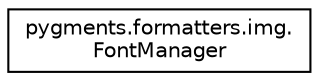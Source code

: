 digraph "Graphical Class Hierarchy"
{
 // LATEX_PDF_SIZE
  edge [fontname="Helvetica",fontsize="10",labelfontname="Helvetica",labelfontsize="10"];
  node [fontname="Helvetica",fontsize="10",shape=record];
  rankdir="LR";
  Node0 [label="pygments.formatters.img.\lFontManager",height=0.2,width=0.4,color="black", fillcolor="white", style="filled",URL="$classpygments_1_1formatters_1_1img_1_1FontManager.html",tooltip=" "];
}
